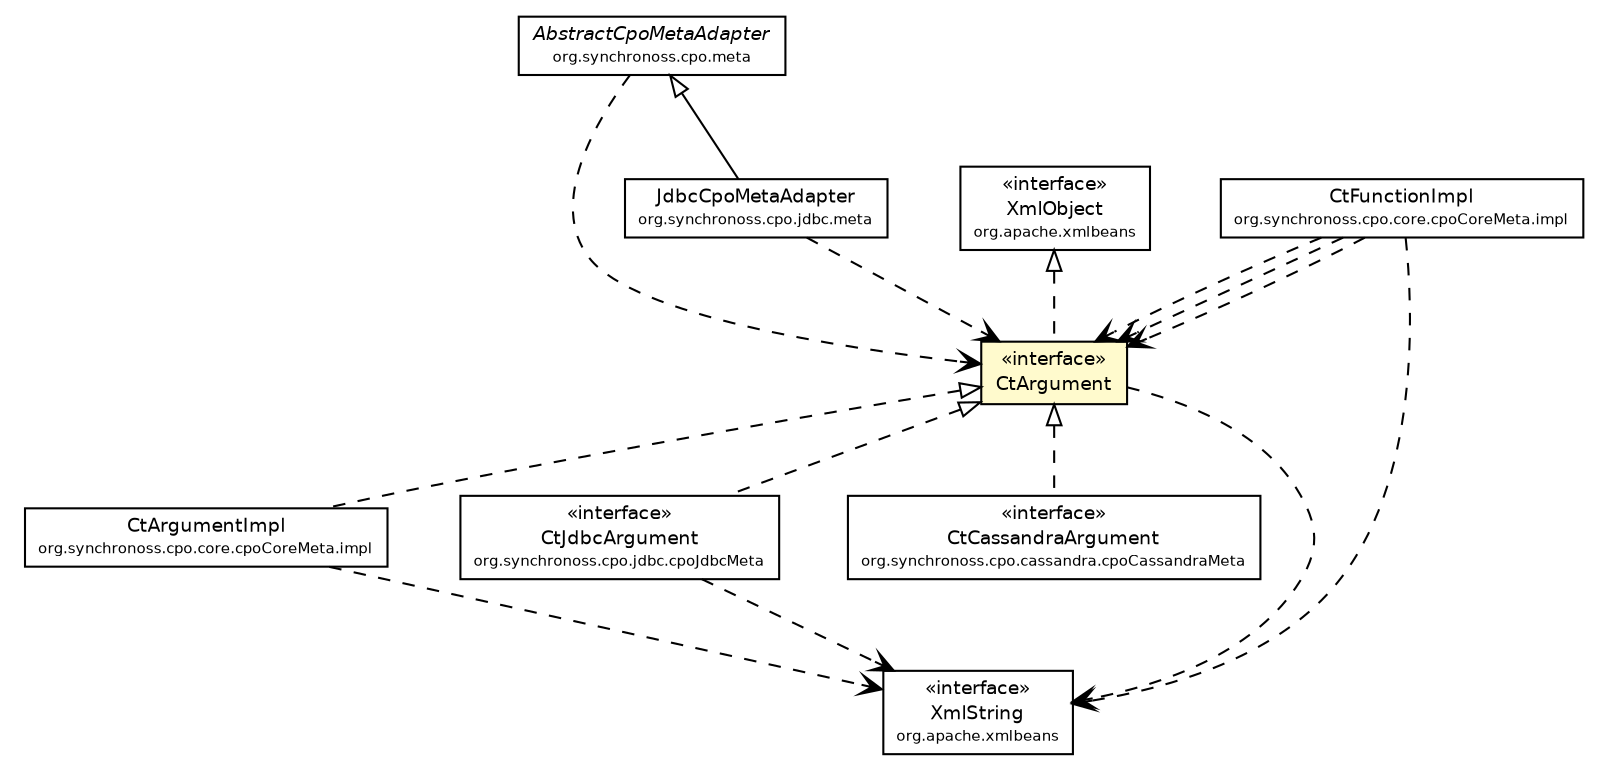 #!/usr/local/bin/dot
#
# Class diagram 
# Generated by UmlGraph version 4.6 (http://www.spinellis.gr/sw/umlgraph)
#

digraph G {
	edge [fontname="Helvetica",fontsize=10,labelfontname="Helvetica",labelfontsize=10];
	node [fontname="Helvetica",fontsize=10,shape=plaintext];
	// org.synchronoss.cpo.meta.AbstractCpoMetaAdapter
	c25242 [label=<<table border="0" cellborder="1" cellspacing="0" cellpadding="2" port="p" href="../../meta/AbstractCpoMetaAdapter.html">
		<tr><td><table border="0" cellspacing="0" cellpadding="1">
			<tr><td><font face="Helvetica-Oblique"> AbstractCpoMetaAdapter </font></td></tr>
			<tr><td><font point-size="7.0"> org.synchronoss.cpo.meta </font></td></tr>
		</table></td></tr>
		</table>>, fontname="Helvetica", fontcolor="black", fontsize=9.0];
	// org.synchronoss.cpo.core.cpoCoreMeta.CtArgument
	c25282 [label=<<table border="0" cellborder="1" cellspacing="0" cellpadding="2" port="p" bgcolor="lemonChiffon" href="./CtArgument.html">
		<tr><td><table border="0" cellspacing="0" cellpadding="1">
			<tr><td> &laquo;interface&raquo; </td></tr>
			<tr><td> CtArgument </td></tr>
		</table></td></tr>
		</table>>, fontname="Helvetica", fontcolor="black", fontsize=9.0];
	// org.synchronoss.cpo.core.cpoCoreMeta.impl.CtArgumentImpl
	c25285 [label=<<table border="0" cellborder="1" cellspacing="0" cellpadding="2" port="p" href="./impl/CtArgumentImpl.html">
		<tr><td><table border="0" cellspacing="0" cellpadding="1">
			<tr><td> CtArgumentImpl </td></tr>
			<tr><td><font point-size="7.0"> org.synchronoss.cpo.core.cpoCoreMeta.impl </font></td></tr>
		</table></td></tr>
		</table>>, fontname="Helvetica", fontcolor="black", fontsize=9.0];
	// org.synchronoss.cpo.core.cpoCoreMeta.impl.CtFunctionImpl
	c25290 [label=<<table border="0" cellborder="1" cellspacing="0" cellpadding="2" port="p" href="./impl/CtFunctionImpl.html">
		<tr><td><table border="0" cellspacing="0" cellpadding="1">
			<tr><td> CtFunctionImpl </td></tr>
			<tr><td><font point-size="7.0"> org.synchronoss.cpo.core.cpoCoreMeta.impl </font></td></tr>
		</table></td></tr>
		</table>>, fontname="Helvetica", fontcolor="black", fontsize=9.0];
	// org.synchronoss.cpo.jdbc.meta.JdbcCpoMetaAdapter
	c25348 [label=<<table border="0" cellborder="1" cellspacing="0" cellpadding="2" port="p" href="../../jdbc/meta/JdbcCpoMetaAdapter.html">
		<tr><td><table border="0" cellspacing="0" cellpadding="1">
			<tr><td> JdbcCpoMetaAdapter </td></tr>
			<tr><td><font point-size="7.0"> org.synchronoss.cpo.jdbc.meta </font></td></tr>
		</table></td></tr>
		</table>>, fontname="Helvetica", fontcolor="black", fontsize=9.0];
	// org.synchronoss.cpo.jdbc.cpoJdbcMeta.CtJdbcArgument
	c25361 [label=<<table border="0" cellborder="1" cellspacing="0" cellpadding="2" port="p" href="../../jdbc/cpoJdbcMeta/CtJdbcArgument.html">
		<tr><td><table border="0" cellspacing="0" cellpadding="1">
			<tr><td> &laquo;interface&raquo; </td></tr>
			<tr><td> CtJdbcArgument </td></tr>
			<tr><td><font point-size="7.0"> org.synchronoss.cpo.jdbc.cpoJdbcMeta </font></td></tr>
		</table></td></tr>
		</table>>, fontname="Helvetica", fontcolor="black", fontsize=9.0];
	// org.synchronoss.cpo.cassandra.cpoCassandraMeta.CtCassandraArgument
	c25396 [label=<<table border="0" cellborder="1" cellspacing="0" cellpadding="2" port="p" href="../../cassandra/cpoCassandraMeta/CtCassandraArgument.html">
		<tr><td><table border="0" cellspacing="0" cellpadding="1">
			<tr><td> &laquo;interface&raquo; </td></tr>
			<tr><td> CtCassandraArgument </td></tr>
			<tr><td><font point-size="7.0"> org.synchronoss.cpo.cassandra.cpoCassandraMeta </font></td></tr>
		</table></td></tr>
		</table>>, fontname="Helvetica", fontcolor="black", fontsize=9.0];
	//org.synchronoss.cpo.core.cpoCoreMeta.CtArgument implements org.apache.xmlbeans.XmlObject
	c25416:p -> c25282:p [dir=back,arrowtail=empty,style=dashed];
	//org.synchronoss.cpo.core.cpoCoreMeta.impl.CtArgumentImpl implements org.synchronoss.cpo.core.cpoCoreMeta.CtArgument
	c25282:p -> c25285:p [dir=back,arrowtail=empty,style=dashed];
	//org.synchronoss.cpo.jdbc.meta.JdbcCpoMetaAdapter extends org.synchronoss.cpo.meta.AbstractCpoMetaAdapter
	c25242:p -> c25348:p [dir=back,arrowtail=empty];
	//org.synchronoss.cpo.jdbc.cpoJdbcMeta.CtJdbcArgument implements org.synchronoss.cpo.core.cpoCoreMeta.CtArgument
	c25282:p -> c25361:p [dir=back,arrowtail=empty,style=dashed];
	//org.synchronoss.cpo.cassandra.cpoCassandraMeta.CtCassandraArgument implements org.synchronoss.cpo.core.cpoCoreMeta.CtArgument
	c25282:p -> c25396:p [dir=back,arrowtail=empty,style=dashed];
	// org.synchronoss.cpo.meta.AbstractCpoMetaAdapter DEPEND org.synchronoss.cpo.core.cpoCoreMeta.CtArgument
	c25242:p -> c25282:p [taillabel="", label="", headlabel="", fontname="Helvetica", fontcolor="black", fontsize=10.0, color="black", arrowhead=open, style=dashed];
	// org.synchronoss.cpo.core.cpoCoreMeta.CtArgument DEPEND org.apache.xmlbeans.XmlString
	c25282:p -> c25417:p [taillabel="", label="", headlabel="", fontname="Helvetica", fontcolor="black", fontsize=10.0, color="black", arrowhead=open, style=dashed];
	// org.synchronoss.cpo.core.cpoCoreMeta.impl.CtArgumentImpl DEPEND org.apache.xmlbeans.XmlString
	c25285:p -> c25417:p [taillabel="", label="", headlabel="", fontname="Helvetica", fontcolor="black", fontsize=10.0, color="black", arrowhead=open, style=dashed];
	// org.synchronoss.cpo.core.cpoCoreMeta.impl.CtFunctionImpl DEPEND org.synchronoss.cpo.core.cpoCoreMeta.CtArgument
	c25290:p -> c25282:p [taillabel="", label="", headlabel="", fontname="Helvetica", fontcolor="black", fontsize=10.0, color="black", arrowhead=open, style=dashed];
	// org.synchronoss.cpo.core.cpoCoreMeta.impl.CtFunctionImpl DEPEND org.synchronoss.cpo.core.cpoCoreMeta.CtArgument
	c25290:p -> c25282:p [taillabel="", label="", headlabel="", fontname="Helvetica", fontcolor="black", fontsize=10.0, color="black", arrowhead=open, style=dashed];
	// org.synchronoss.cpo.core.cpoCoreMeta.impl.CtFunctionImpl DEPEND org.apache.xmlbeans.XmlString
	c25290:p -> c25417:p [taillabel="", label="", headlabel="", fontname="Helvetica", fontcolor="black", fontsize=10.0, color="black", arrowhead=open, style=dashed];
	// org.synchronoss.cpo.core.cpoCoreMeta.impl.CtFunctionImpl DEPEND org.synchronoss.cpo.core.cpoCoreMeta.CtArgument
	c25290:p -> c25282:p [taillabel="", label="", headlabel="", fontname="Helvetica", fontcolor="black", fontsize=10.0, color="black", arrowhead=open, style=dashed];
	// org.synchronoss.cpo.jdbc.meta.JdbcCpoMetaAdapter DEPEND org.synchronoss.cpo.core.cpoCoreMeta.CtArgument
	c25348:p -> c25282:p [taillabel="", label="", headlabel="", fontname="Helvetica", fontcolor="black", fontsize=10.0, color="black", arrowhead=open, style=dashed];
	// org.synchronoss.cpo.jdbc.cpoJdbcMeta.CtJdbcArgument DEPEND org.apache.xmlbeans.XmlString
	c25361:p -> c25417:p [taillabel="", label="", headlabel="", fontname="Helvetica", fontcolor="black", fontsize=10.0, color="black", arrowhead=open, style=dashed];
	// org.apache.xmlbeans.XmlObject
	c25416 [label=<<table border="0" cellborder="1" cellspacing="0" cellpadding="2" port="p" href="http://java.sun.com/j2se/1.4.2/docs/api/org/apache/xmlbeans/XmlObject.html">
		<tr><td><table border="0" cellspacing="0" cellpadding="1">
			<tr><td> &laquo;interface&raquo; </td></tr>
			<tr><td> XmlObject </td></tr>
			<tr><td><font point-size="7.0"> org.apache.xmlbeans </font></td></tr>
		</table></td></tr>
		</table>>, fontname="Helvetica", fontcolor="black", fontsize=9.0];
	// org.apache.xmlbeans.XmlString
	c25417 [label=<<table border="0" cellborder="1" cellspacing="0" cellpadding="2" port="p" href="http://java.sun.com/j2se/1.4.2/docs/api/org/apache/xmlbeans/XmlString.html">
		<tr><td><table border="0" cellspacing="0" cellpadding="1">
			<tr><td> &laquo;interface&raquo; </td></tr>
			<tr><td> XmlString </td></tr>
			<tr><td><font point-size="7.0"> org.apache.xmlbeans </font></td></tr>
		</table></td></tr>
		</table>>, fontname="Helvetica", fontcolor="black", fontsize=9.0];
}

